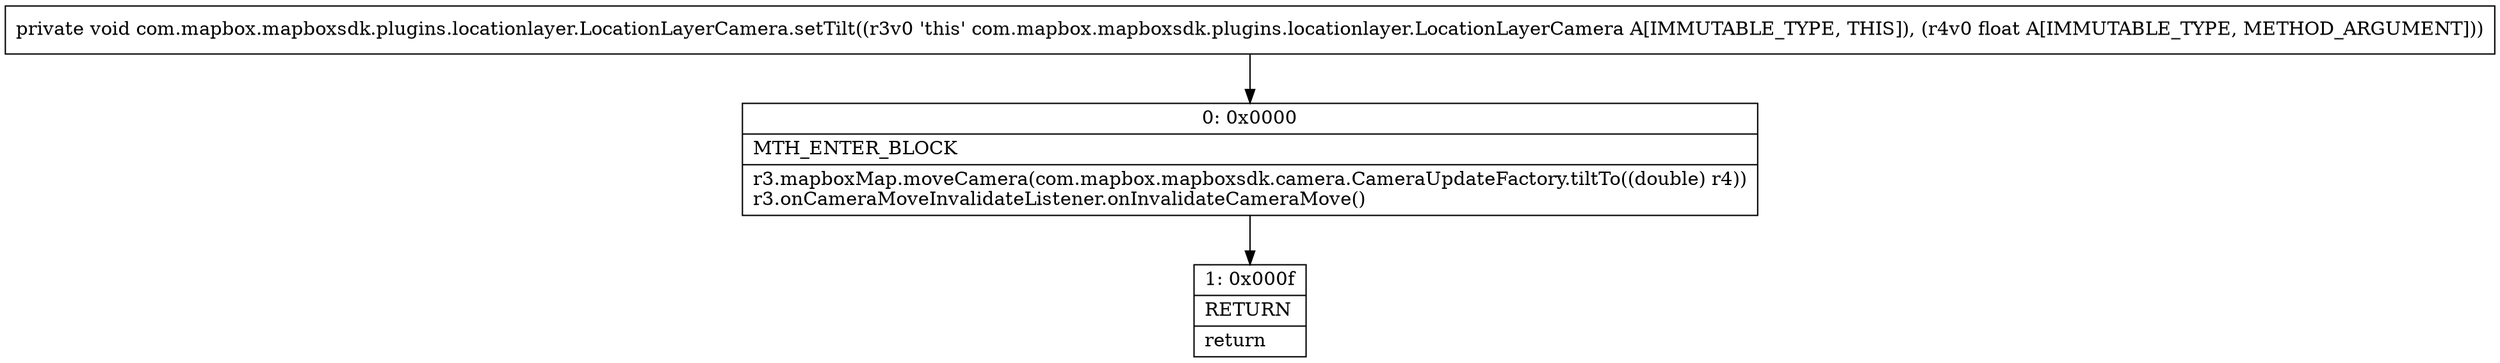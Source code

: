 digraph "CFG forcom.mapbox.mapboxsdk.plugins.locationlayer.LocationLayerCamera.setTilt(F)V" {
Node_0 [shape=record,label="{0\:\ 0x0000|MTH_ENTER_BLOCK\l|r3.mapboxMap.moveCamera(com.mapbox.mapboxsdk.camera.CameraUpdateFactory.tiltTo((double) r4))\lr3.onCameraMoveInvalidateListener.onInvalidateCameraMove()\l}"];
Node_1 [shape=record,label="{1\:\ 0x000f|RETURN\l|return\l}"];
MethodNode[shape=record,label="{private void com.mapbox.mapboxsdk.plugins.locationlayer.LocationLayerCamera.setTilt((r3v0 'this' com.mapbox.mapboxsdk.plugins.locationlayer.LocationLayerCamera A[IMMUTABLE_TYPE, THIS]), (r4v0 float A[IMMUTABLE_TYPE, METHOD_ARGUMENT])) }"];
MethodNode -> Node_0;
Node_0 -> Node_1;
}

